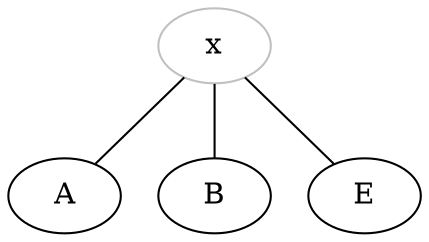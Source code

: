 digraph {

    x[color="grey"];

    x -> A[dir=none];
    x -> B[dir=none];
    x -> E[dir=none]

}